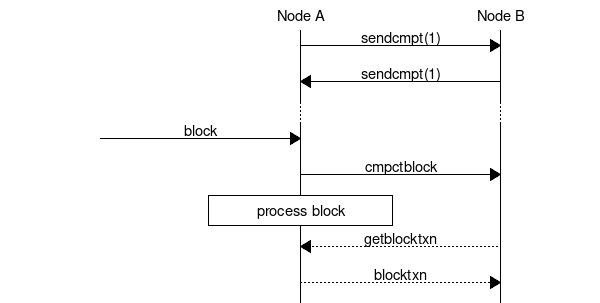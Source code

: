 msc {
  wordwraparcs=on;
  outside [label="", linecolor="white"],
  "Node A",
  "Node B";

  "Node A" => "Node B" [label="sendcmpt(1)"];
  "Node A" <= "Node B" [label="sendcmpt(1)"];
  ...;
  outside => "Node A" [label="block"];
  "Node A" => "Node B" [label="cmpctblock"];
  "Node A" box "Node A" [label="process block"];
  "Node A" << "Node B" [label="getblocktxn"];
  "Node A" >> "Node B" [label="blocktxn"];
}